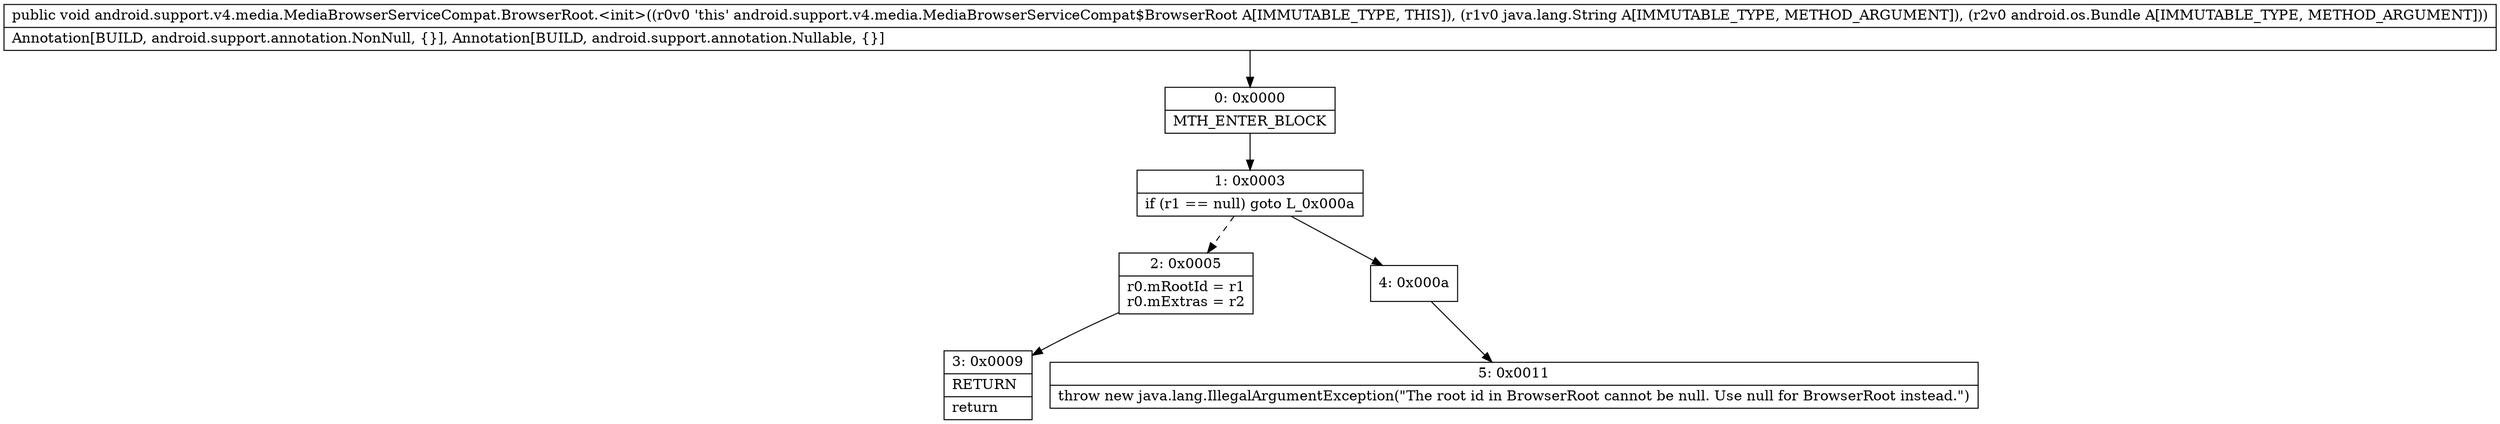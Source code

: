 digraph "CFG forandroid.support.v4.media.MediaBrowserServiceCompat.BrowserRoot.\<init\>(Ljava\/lang\/String;Landroid\/os\/Bundle;)V" {
Node_0 [shape=record,label="{0\:\ 0x0000|MTH_ENTER_BLOCK\l}"];
Node_1 [shape=record,label="{1\:\ 0x0003|if (r1 == null) goto L_0x000a\l}"];
Node_2 [shape=record,label="{2\:\ 0x0005|r0.mRootId = r1\lr0.mExtras = r2\l}"];
Node_3 [shape=record,label="{3\:\ 0x0009|RETURN\l|return\l}"];
Node_4 [shape=record,label="{4\:\ 0x000a}"];
Node_5 [shape=record,label="{5\:\ 0x0011|throw new java.lang.IllegalArgumentException(\"The root id in BrowserRoot cannot be null. Use null for BrowserRoot instead.\")\l}"];
MethodNode[shape=record,label="{public void android.support.v4.media.MediaBrowserServiceCompat.BrowserRoot.\<init\>((r0v0 'this' android.support.v4.media.MediaBrowserServiceCompat$BrowserRoot A[IMMUTABLE_TYPE, THIS]), (r1v0 java.lang.String A[IMMUTABLE_TYPE, METHOD_ARGUMENT]), (r2v0 android.os.Bundle A[IMMUTABLE_TYPE, METHOD_ARGUMENT]))  | Annotation[BUILD, android.support.annotation.NonNull, \{\}], Annotation[BUILD, android.support.annotation.Nullable, \{\}]\l}"];
MethodNode -> Node_0;
Node_0 -> Node_1;
Node_1 -> Node_2[style=dashed];
Node_1 -> Node_4;
Node_2 -> Node_3;
Node_4 -> Node_5;
}

